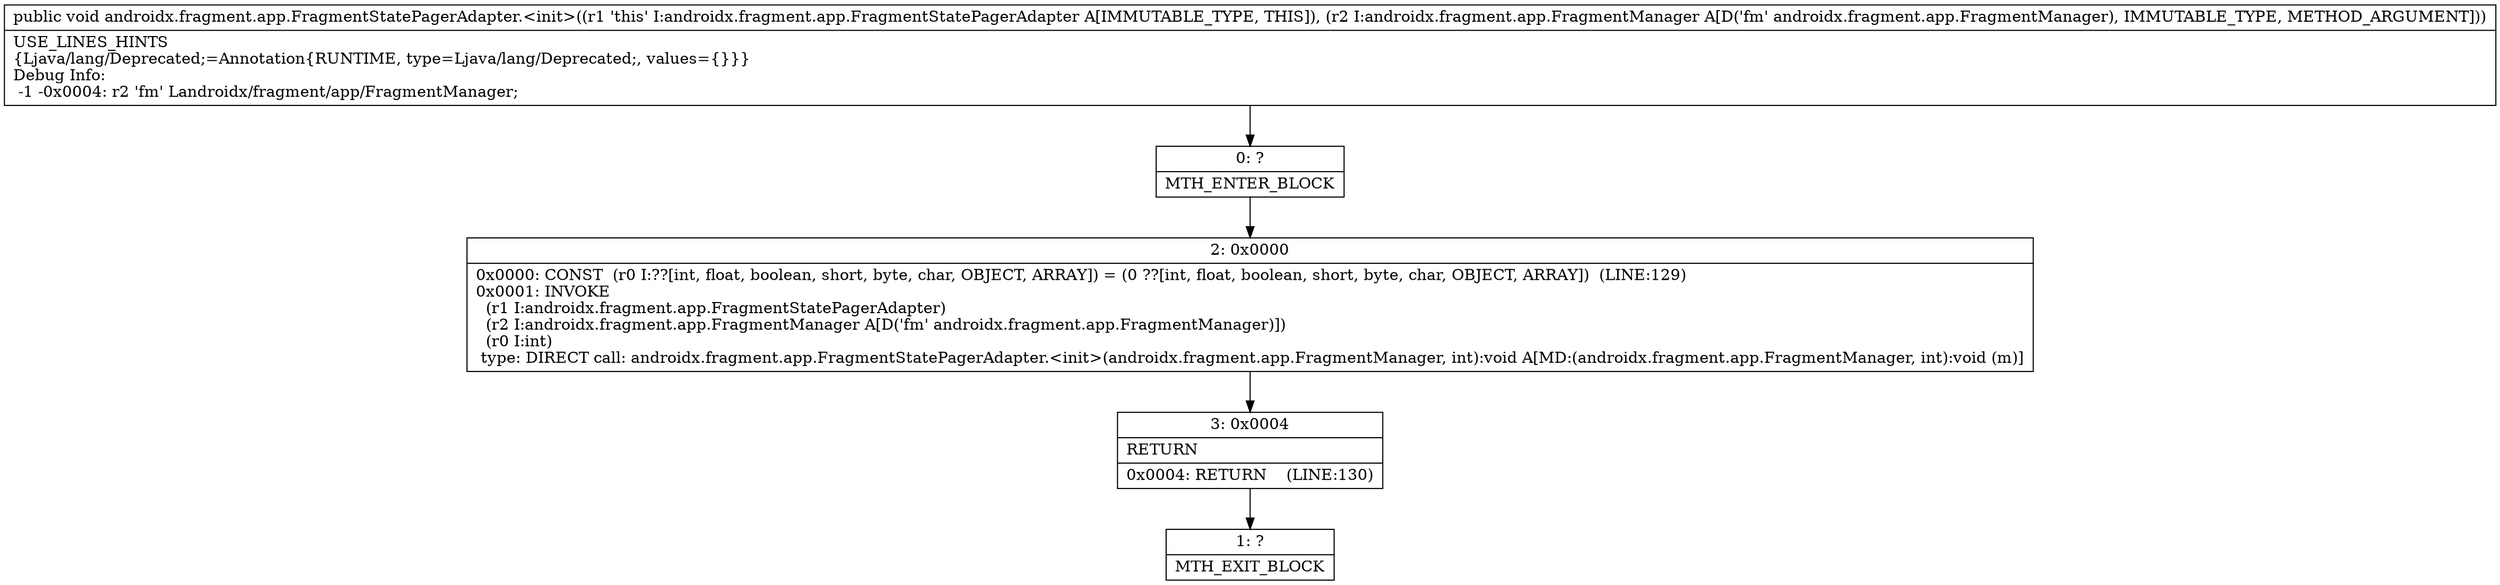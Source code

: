 digraph "CFG forandroidx.fragment.app.FragmentStatePagerAdapter.\<init\>(Landroidx\/fragment\/app\/FragmentManager;)V" {
Node_0 [shape=record,label="{0\:\ ?|MTH_ENTER_BLOCK\l}"];
Node_2 [shape=record,label="{2\:\ 0x0000|0x0000: CONST  (r0 I:??[int, float, boolean, short, byte, char, OBJECT, ARRAY]) = (0 ??[int, float, boolean, short, byte, char, OBJECT, ARRAY])  (LINE:129)\l0x0001: INVOKE  \l  (r1 I:androidx.fragment.app.FragmentStatePagerAdapter)\l  (r2 I:androidx.fragment.app.FragmentManager A[D('fm' androidx.fragment.app.FragmentManager)])\l  (r0 I:int)\l type: DIRECT call: androidx.fragment.app.FragmentStatePagerAdapter.\<init\>(androidx.fragment.app.FragmentManager, int):void A[MD:(androidx.fragment.app.FragmentManager, int):void (m)]\l}"];
Node_3 [shape=record,label="{3\:\ 0x0004|RETURN\l|0x0004: RETURN    (LINE:130)\l}"];
Node_1 [shape=record,label="{1\:\ ?|MTH_EXIT_BLOCK\l}"];
MethodNode[shape=record,label="{public void androidx.fragment.app.FragmentStatePagerAdapter.\<init\>((r1 'this' I:androidx.fragment.app.FragmentStatePagerAdapter A[IMMUTABLE_TYPE, THIS]), (r2 I:androidx.fragment.app.FragmentManager A[D('fm' androidx.fragment.app.FragmentManager), IMMUTABLE_TYPE, METHOD_ARGUMENT]))  | USE_LINES_HINTS\l\{Ljava\/lang\/Deprecated;=Annotation\{RUNTIME, type=Ljava\/lang\/Deprecated;, values=\{\}\}\}\lDebug Info:\l  \-1 \-0x0004: r2 'fm' Landroidx\/fragment\/app\/FragmentManager;\l}"];
MethodNode -> Node_0;Node_0 -> Node_2;
Node_2 -> Node_3;
Node_3 -> Node_1;
}


